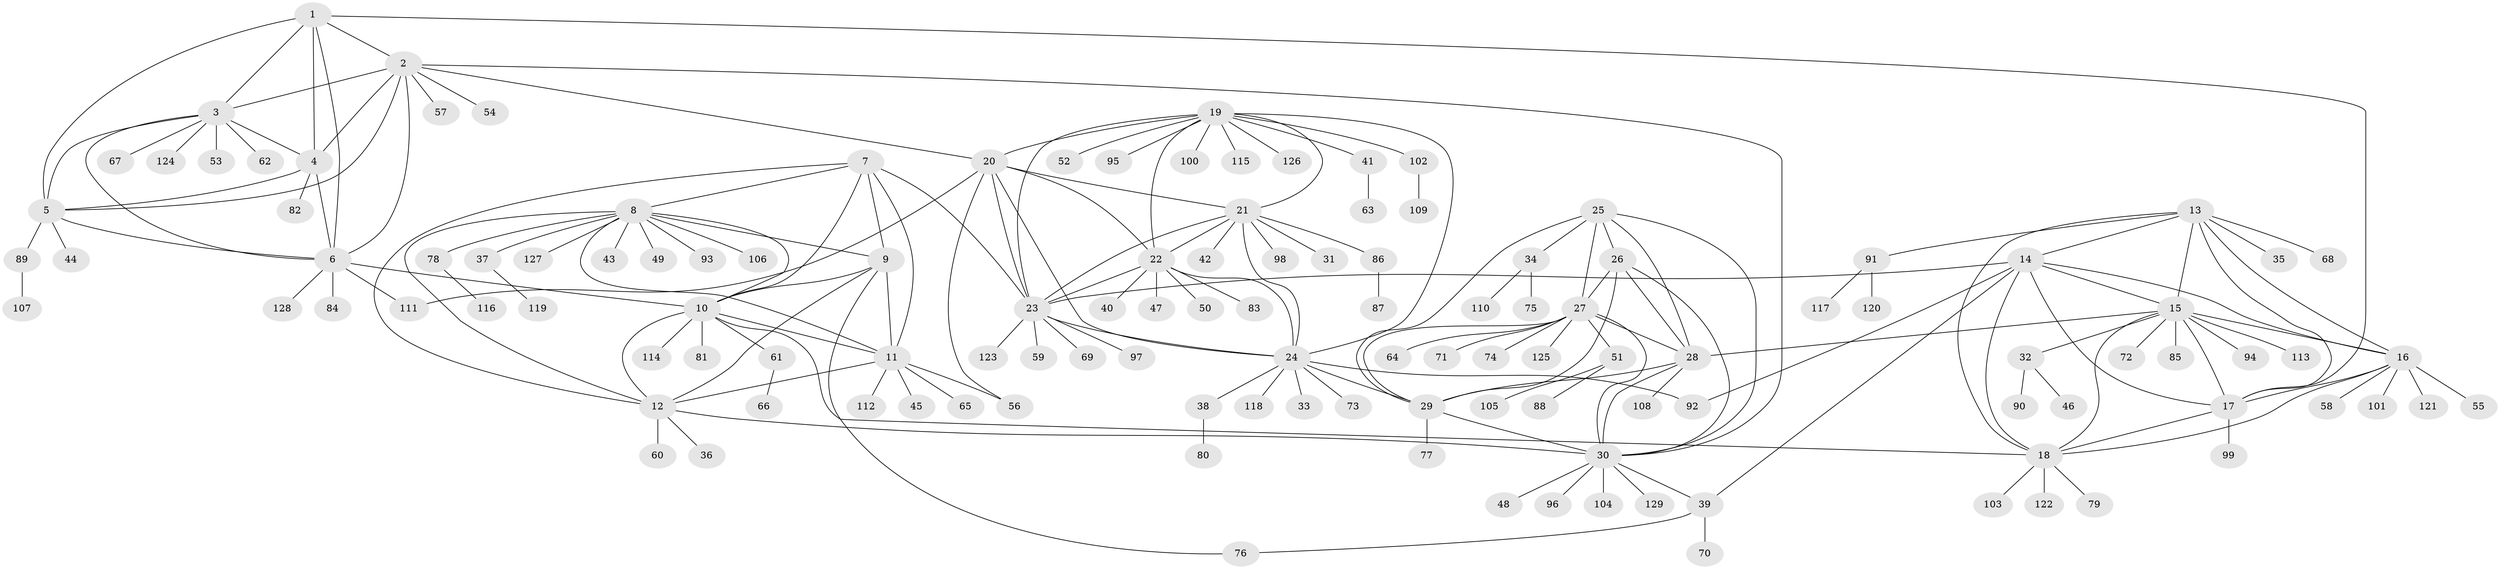 // Generated by graph-tools (version 1.1) at 2025/55/03/09/25 04:55:29]
// undirected, 129 vertices, 189 edges
graph export_dot {
graph [start="1"]
  node [color=gray90,style=filled];
  1;
  2;
  3;
  4;
  5;
  6;
  7;
  8;
  9;
  10;
  11;
  12;
  13;
  14;
  15;
  16;
  17;
  18;
  19;
  20;
  21;
  22;
  23;
  24;
  25;
  26;
  27;
  28;
  29;
  30;
  31;
  32;
  33;
  34;
  35;
  36;
  37;
  38;
  39;
  40;
  41;
  42;
  43;
  44;
  45;
  46;
  47;
  48;
  49;
  50;
  51;
  52;
  53;
  54;
  55;
  56;
  57;
  58;
  59;
  60;
  61;
  62;
  63;
  64;
  65;
  66;
  67;
  68;
  69;
  70;
  71;
  72;
  73;
  74;
  75;
  76;
  77;
  78;
  79;
  80;
  81;
  82;
  83;
  84;
  85;
  86;
  87;
  88;
  89;
  90;
  91;
  92;
  93;
  94;
  95;
  96;
  97;
  98;
  99;
  100;
  101;
  102;
  103;
  104;
  105;
  106;
  107;
  108;
  109;
  110;
  111;
  112;
  113;
  114;
  115;
  116;
  117;
  118;
  119;
  120;
  121;
  122;
  123;
  124;
  125;
  126;
  127;
  128;
  129;
  1 -- 2;
  1 -- 3;
  1 -- 4;
  1 -- 5;
  1 -- 6;
  1 -- 17;
  2 -- 3;
  2 -- 4;
  2 -- 5;
  2 -- 6;
  2 -- 20;
  2 -- 30;
  2 -- 54;
  2 -- 57;
  3 -- 4;
  3 -- 5;
  3 -- 6;
  3 -- 53;
  3 -- 62;
  3 -- 67;
  3 -- 124;
  4 -- 5;
  4 -- 6;
  4 -- 82;
  5 -- 6;
  5 -- 44;
  5 -- 89;
  6 -- 10;
  6 -- 84;
  6 -- 111;
  6 -- 128;
  7 -- 8;
  7 -- 9;
  7 -- 10;
  7 -- 11;
  7 -- 12;
  7 -- 23;
  8 -- 9;
  8 -- 10;
  8 -- 11;
  8 -- 12;
  8 -- 37;
  8 -- 43;
  8 -- 49;
  8 -- 78;
  8 -- 93;
  8 -- 106;
  8 -- 127;
  9 -- 10;
  9 -- 11;
  9 -- 12;
  9 -- 76;
  10 -- 11;
  10 -- 12;
  10 -- 18;
  10 -- 61;
  10 -- 81;
  10 -- 114;
  11 -- 12;
  11 -- 45;
  11 -- 56;
  11 -- 65;
  11 -- 112;
  12 -- 30;
  12 -- 36;
  12 -- 60;
  13 -- 14;
  13 -- 15;
  13 -- 16;
  13 -- 17;
  13 -- 18;
  13 -- 35;
  13 -- 68;
  13 -- 91;
  14 -- 15;
  14 -- 16;
  14 -- 17;
  14 -- 18;
  14 -- 23;
  14 -- 39;
  14 -- 92;
  15 -- 16;
  15 -- 17;
  15 -- 18;
  15 -- 28;
  15 -- 32;
  15 -- 72;
  15 -- 85;
  15 -- 94;
  15 -- 113;
  16 -- 17;
  16 -- 18;
  16 -- 55;
  16 -- 58;
  16 -- 101;
  16 -- 121;
  17 -- 18;
  17 -- 99;
  18 -- 79;
  18 -- 103;
  18 -- 122;
  19 -- 20;
  19 -- 21;
  19 -- 22;
  19 -- 23;
  19 -- 24;
  19 -- 41;
  19 -- 52;
  19 -- 95;
  19 -- 100;
  19 -- 102;
  19 -- 115;
  19 -- 126;
  20 -- 21;
  20 -- 22;
  20 -- 23;
  20 -- 24;
  20 -- 56;
  20 -- 111;
  21 -- 22;
  21 -- 23;
  21 -- 24;
  21 -- 31;
  21 -- 42;
  21 -- 86;
  21 -- 98;
  22 -- 23;
  22 -- 24;
  22 -- 40;
  22 -- 47;
  22 -- 50;
  22 -- 83;
  23 -- 24;
  23 -- 59;
  23 -- 69;
  23 -- 97;
  23 -- 123;
  24 -- 29;
  24 -- 33;
  24 -- 38;
  24 -- 73;
  24 -- 92;
  24 -- 118;
  25 -- 26;
  25 -- 27;
  25 -- 28;
  25 -- 29;
  25 -- 30;
  25 -- 34;
  26 -- 27;
  26 -- 28;
  26 -- 29;
  26 -- 30;
  27 -- 28;
  27 -- 29;
  27 -- 30;
  27 -- 51;
  27 -- 64;
  27 -- 71;
  27 -- 74;
  27 -- 125;
  28 -- 29;
  28 -- 30;
  28 -- 108;
  29 -- 30;
  29 -- 77;
  30 -- 39;
  30 -- 48;
  30 -- 96;
  30 -- 104;
  30 -- 129;
  32 -- 46;
  32 -- 90;
  34 -- 75;
  34 -- 110;
  37 -- 119;
  38 -- 80;
  39 -- 70;
  39 -- 76;
  41 -- 63;
  51 -- 88;
  51 -- 105;
  61 -- 66;
  78 -- 116;
  86 -- 87;
  89 -- 107;
  91 -- 117;
  91 -- 120;
  102 -- 109;
}

